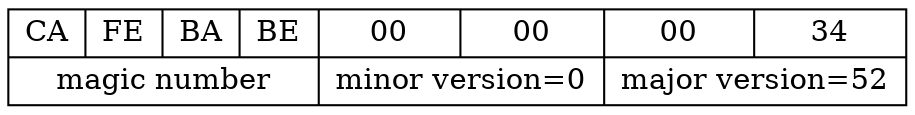 digraph G {
    magic [shape=record,label="{{CA|FE|BA|BE}|magic number} | {{00|00}|minor version=0}|{{00|34}|major version=52}"];
}